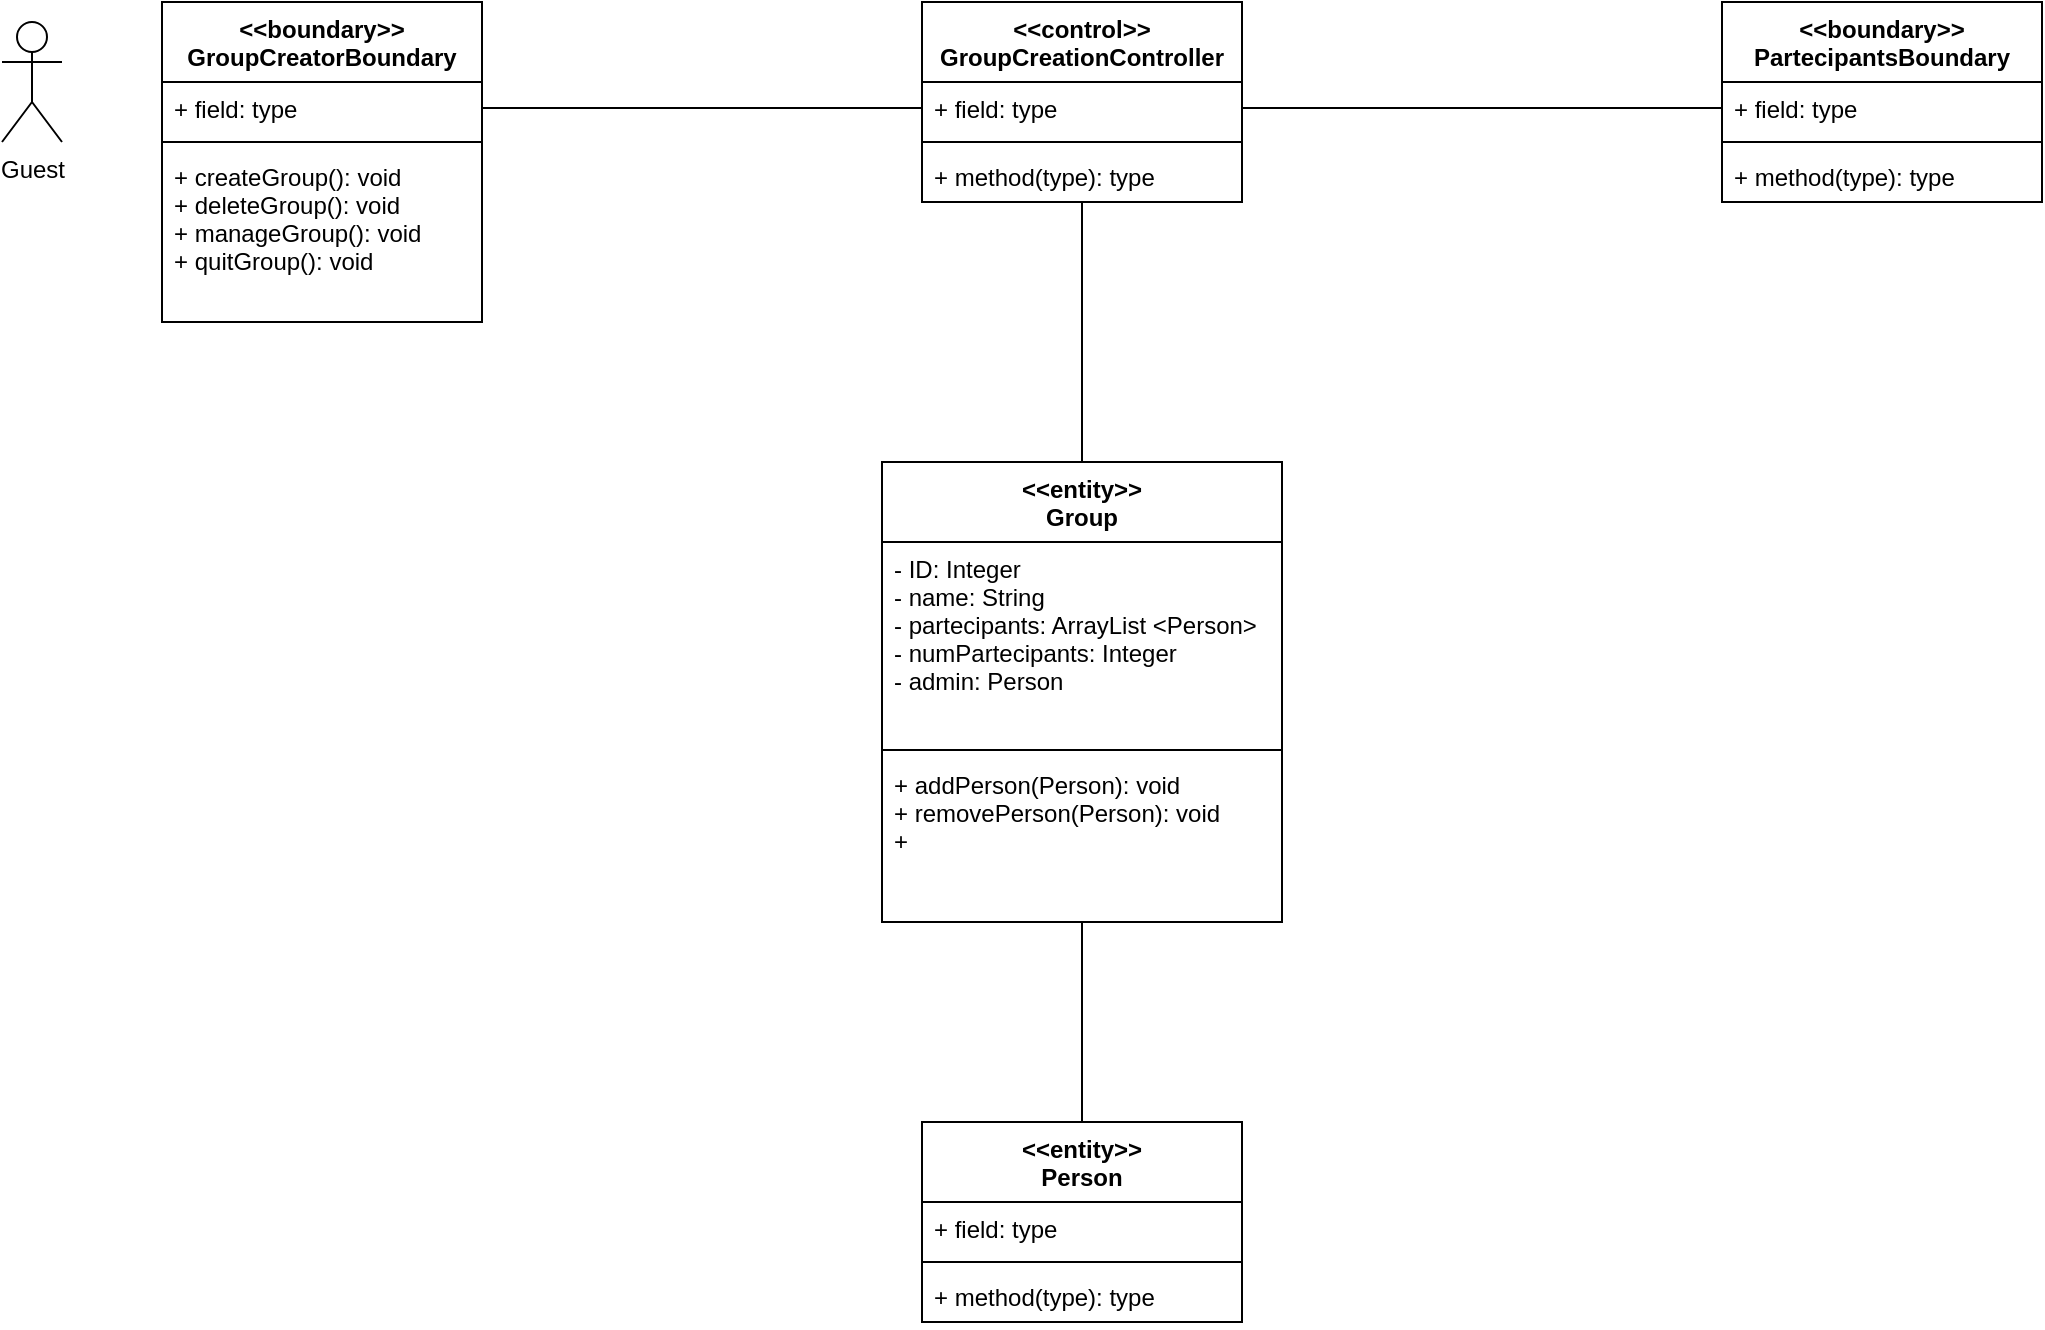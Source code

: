 <mxfile version="14.0.0" type="github">
  <diagram id="Dc7GeFzG-FcH2cuk2T8l" name="Page-1">
    <mxGraphModel dx="1363" dy="761" grid="1" gridSize="10" guides="1" tooltips="1" connect="1" arrows="1" fold="1" page="1" pageScale="1" pageWidth="1169" pageHeight="827" math="0" shadow="0">
      <root>
        <mxCell id="0" />
        <mxCell id="1" parent="0" />
        <mxCell id="vYNlGMxEGL44ToYFTLxL-9" style="edgeStyle=orthogonalEdgeStyle;rounded=0;orthogonalLoop=1;jettySize=auto;html=1;entryX=0.5;entryY=1;entryDx=0;entryDy=0;entryPerimeter=0;endArrow=none;endFill=0;" parent="1" source="VWFVPysKA0NNUxh5vGem-1" target="VWFVPysKA0NNUxh5vGem-8" edge="1">
          <mxGeometry relative="1" as="geometry" />
        </mxCell>
        <mxCell id="VWFVPysKA0NNUxh5vGem-1" value="&lt;&lt;entity&gt;&gt;&#xa;Group" style="swimlane;fontStyle=1;align=center;verticalAlign=top;childLayout=stackLayout;horizontal=1;startSize=40;horizontalStack=0;resizeParent=1;resizeParentMax=0;resizeLast=0;collapsible=1;marginBottom=0;" parent="1" vertex="1">
          <mxGeometry x="480" y="270" width="200" height="230" as="geometry" />
        </mxCell>
        <mxCell id="VWFVPysKA0NNUxh5vGem-2" value="- ID: Integer&#xa;- name: String&#xa;- partecipants: ArrayList &lt;Person&gt;&#xa;- numPartecipants: Integer&#xa;- admin: Person&#xa;" style="text;strokeColor=none;fillColor=none;align=left;verticalAlign=top;spacingLeft=4;spacingRight=4;overflow=hidden;rotatable=0;points=[[0,0.5],[1,0.5]];portConstraint=eastwest;" parent="VWFVPysKA0NNUxh5vGem-1" vertex="1">
          <mxGeometry y="40" width="200" height="100" as="geometry" />
        </mxCell>
        <mxCell id="VWFVPysKA0NNUxh5vGem-3" value="" style="line;strokeWidth=1;fillColor=none;align=left;verticalAlign=middle;spacingTop=-1;spacingLeft=3;spacingRight=3;rotatable=0;labelPosition=right;points=[];portConstraint=eastwest;" parent="VWFVPysKA0NNUxh5vGem-1" vertex="1">
          <mxGeometry y="140" width="200" height="8" as="geometry" />
        </mxCell>
        <mxCell id="VWFVPysKA0NNUxh5vGem-4" value="+ addPerson(Person): void&#xa;+ removePerson(Person): void&#xa;+ " style="text;strokeColor=none;fillColor=none;align=left;verticalAlign=top;spacingLeft=4;spacingRight=4;overflow=hidden;rotatable=0;points=[[0,0.5],[1,0.5]];portConstraint=eastwest;" parent="VWFVPysKA0NNUxh5vGem-1" vertex="1">
          <mxGeometry y="148" width="200" height="82" as="geometry" />
        </mxCell>
        <mxCell id="VWFVPysKA0NNUxh5vGem-5" value="&lt;&lt;control&gt;&gt;&#xa;GroupCreationController" style="swimlane;fontStyle=1;align=center;verticalAlign=top;childLayout=stackLayout;horizontal=1;startSize=40;horizontalStack=0;resizeParent=1;resizeParentMax=0;resizeLast=0;collapsible=1;marginBottom=0;" parent="1" vertex="1">
          <mxGeometry x="500" y="40" width="160" height="100" as="geometry" />
        </mxCell>
        <mxCell id="VWFVPysKA0NNUxh5vGem-6" value="+ field: type" style="text;strokeColor=none;fillColor=none;align=left;verticalAlign=top;spacingLeft=4;spacingRight=4;overflow=hidden;rotatable=0;points=[[0,0.5],[1,0.5]];portConstraint=eastwest;" parent="VWFVPysKA0NNUxh5vGem-5" vertex="1">
          <mxGeometry y="40" width="160" height="26" as="geometry" />
        </mxCell>
        <mxCell id="VWFVPysKA0NNUxh5vGem-7" value="" style="line;strokeWidth=1;fillColor=none;align=left;verticalAlign=middle;spacingTop=-1;spacingLeft=3;spacingRight=3;rotatable=0;labelPosition=right;points=[];portConstraint=eastwest;" parent="VWFVPysKA0NNUxh5vGem-5" vertex="1">
          <mxGeometry y="66" width="160" height="8" as="geometry" />
        </mxCell>
        <mxCell id="VWFVPysKA0NNUxh5vGem-8" value="+ method(type): type" style="text;strokeColor=none;fillColor=none;align=left;verticalAlign=top;spacingLeft=4;spacingRight=4;overflow=hidden;rotatable=0;points=[[0,0.5],[1,0.5]];portConstraint=eastwest;" parent="VWFVPysKA0NNUxh5vGem-5" vertex="1">
          <mxGeometry y="74" width="160" height="26" as="geometry" />
        </mxCell>
        <mxCell id="VWFVPysKA0NNUxh5vGem-9" value="&lt;&lt;boundary&gt;&gt;&#xa;GroupCreatorBoundary" style="swimlane;fontStyle=1;align=center;verticalAlign=top;childLayout=stackLayout;horizontal=1;startSize=40;horizontalStack=0;resizeParent=1;resizeParentMax=0;resizeLast=0;collapsible=1;marginBottom=0;" parent="1" vertex="1">
          <mxGeometry x="120" y="40" width="160" height="160" as="geometry" />
        </mxCell>
        <mxCell id="VWFVPysKA0NNUxh5vGem-10" value="+ field: type" style="text;strokeColor=none;fillColor=none;align=left;verticalAlign=top;spacingLeft=4;spacingRight=4;overflow=hidden;rotatable=0;points=[[0,0.5],[1,0.5]];portConstraint=eastwest;" parent="VWFVPysKA0NNUxh5vGem-9" vertex="1">
          <mxGeometry y="40" width="160" height="26" as="geometry" />
        </mxCell>
        <mxCell id="VWFVPysKA0NNUxh5vGem-11" value="" style="line;strokeWidth=1;fillColor=none;align=left;verticalAlign=middle;spacingTop=-1;spacingLeft=3;spacingRight=3;rotatable=0;labelPosition=right;points=[];portConstraint=eastwest;" parent="VWFVPysKA0NNUxh5vGem-9" vertex="1">
          <mxGeometry y="66" width="160" height="8" as="geometry" />
        </mxCell>
        <mxCell id="VWFVPysKA0NNUxh5vGem-12" value="+ createGroup(): void&#xa;+ deleteGroup(): void&#xa;+ manageGroup(): void&#xa;+ quitGroup(): void" style="text;strokeColor=none;fillColor=none;align=left;verticalAlign=top;spacingLeft=4;spacingRight=4;overflow=hidden;rotatable=0;points=[[0,0.5],[1,0.5]];portConstraint=eastwest;" parent="VWFVPysKA0NNUxh5vGem-9" vertex="1">
          <mxGeometry y="74" width="160" height="86" as="geometry" />
        </mxCell>
        <mxCell id="YK3vZ0_wEmMxeU1HKApD-1" value="Guest" style="shape=umlActor;verticalLabelPosition=bottom;verticalAlign=top;html=1;outlineConnect=0;" parent="1" vertex="1">
          <mxGeometry x="40" y="50" width="30" height="60" as="geometry" />
        </mxCell>
        <mxCell id="HE0R6zeNzFZqXBH_PflV-1" style="edgeStyle=orthogonalEdgeStyle;rounded=0;orthogonalLoop=1;jettySize=auto;html=1;exitX=0.5;exitY=0;exitDx=0;exitDy=0;entryX=0.5;entryY=0.997;entryDx=0;entryDy=0;entryPerimeter=0;endArrow=none;endFill=0;" edge="1" parent="1" source="YK3vZ0_wEmMxeU1HKApD-12" target="VWFVPysKA0NNUxh5vGem-4">
          <mxGeometry relative="1" as="geometry" />
        </mxCell>
        <mxCell id="YK3vZ0_wEmMxeU1HKApD-12" value="&lt;&lt;entity&gt;&gt;&#xa;Person" style="swimlane;fontStyle=1;align=center;verticalAlign=top;childLayout=stackLayout;horizontal=1;startSize=40;horizontalStack=0;resizeParent=1;resizeParentMax=0;resizeLast=0;collapsible=1;marginBottom=0;" parent="1" vertex="1">
          <mxGeometry x="500" y="600" width="160" height="100" as="geometry" />
        </mxCell>
        <mxCell id="YK3vZ0_wEmMxeU1HKApD-13" value="+ field: type" style="text;strokeColor=none;fillColor=none;align=left;verticalAlign=top;spacingLeft=4;spacingRight=4;overflow=hidden;rotatable=0;points=[[0,0.5],[1,0.5]];portConstraint=eastwest;" parent="YK3vZ0_wEmMxeU1HKApD-12" vertex="1">
          <mxGeometry y="40" width="160" height="26" as="geometry" />
        </mxCell>
        <mxCell id="YK3vZ0_wEmMxeU1HKApD-14" value="" style="line;strokeWidth=1;fillColor=none;align=left;verticalAlign=middle;spacingTop=-1;spacingLeft=3;spacingRight=3;rotatable=0;labelPosition=right;points=[];portConstraint=eastwest;" parent="YK3vZ0_wEmMxeU1HKApD-12" vertex="1">
          <mxGeometry y="66" width="160" height="8" as="geometry" />
        </mxCell>
        <mxCell id="YK3vZ0_wEmMxeU1HKApD-15" value="+ method(type): type" style="text;strokeColor=none;fillColor=none;align=left;verticalAlign=top;spacingLeft=4;spacingRight=4;overflow=hidden;rotatable=0;points=[[0,0.5],[1,0.5]];portConstraint=eastwest;" parent="YK3vZ0_wEmMxeU1HKApD-12" vertex="1">
          <mxGeometry y="74" width="160" height="26" as="geometry" />
        </mxCell>
        <mxCell id="YK3vZ0_wEmMxeU1HKApD-20" style="edgeStyle=orthogonalEdgeStyle;rounded=0;orthogonalLoop=1;jettySize=auto;html=1;exitX=1;exitY=0.5;exitDx=0;exitDy=0;entryX=0;entryY=0.5;entryDx=0;entryDy=0;endArrow=none;endFill=0;" parent="1" source="VWFVPysKA0NNUxh5vGem-10" target="VWFVPysKA0NNUxh5vGem-6" edge="1">
          <mxGeometry relative="1" as="geometry" />
        </mxCell>
        <mxCell id="vYNlGMxEGL44ToYFTLxL-1" value="&lt;&lt;boundary&gt;&gt;&#xa;PartecipantsBoundary" style="swimlane;fontStyle=1;align=center;verticalAlign=top;childLayout=stackLayout;horizontal=1;startSize=40;horizontalStack=0;resizeParent=1;resizeParentMax=0;resizeLast=0;collapsible=1;marginBottom=0;" parent="1" vertex="1">
          <mxGeometry x="900" y="40" width="160" height="100" as="geometry" />
        </mxCell>
        <mxCell id="vYNlGMxEGL44ToYFTLxL-2" value="+ field: type" style="text;strokeColor=none;fillColor=none;align=left;verticalAlign=top;spacingLeft=4;spacingRight=4;overflow=hidden;rotatable=0;points=[[0,0.5],[1,0.5]];portConstraint=eastwest;" parent="vYNlGMxEGL44ToYFTLxL-1" vertex="1">
          <mxGeometry y="40" width="160" height="26" as="geometry" />
        </mxCell>
        <mxCell id="vYNlGMxEGL44ToYFTLxL-3" value="" style="line;strokeWidth=1;fillColor=none;align=left;verticalAlign=middle;spacingTop=-1;spacingLeft=3;spacingRight=3;rotatable=0;labelPosition=right;points=[];portConstraint=eastwest;" parent="vYNlGMxEGL44ToYFTLxL-1" vertex="1">
          <mxGeometry y="66" width="160" height="8" as="geometry" />
        </mxCell>
        <mxCell id="vYNlGMxEGL44ToYFTLxL-4" value="+ method(type): type" style="text;strokeColor=none;fillColor=none;align=left;verticalAlign=top;spacingLeft=4;spacingRight=4;overflow=hidden;rotatable=0;points=[[0,0.5],[1,0.5]];portConstraint=eastwest;" parent="vYNlGMxEGL44ToYFTLxL-1" vertex="1">
          <mxGeometry y="74" width="160" height="26" as="geometry" />
        </mxCell>
        <mxCell id="vYNlGMxEGL44ToYFTLxL-5" style="edgeStyle=orthogonalEdgeStyle;rounded=0;orthogonalLoop=1;jettySize=auto;html=1;entryX=0;entryY=0.5;entryDx=0;entryDy=0;endArrow=none;endFill=0;" parent="1" source="VWFVPysKA0NNUxh5vGem-6" target="vYNlGMxEGL44ToYFTLxL-2" edge="1">
          <mxGeometry relative="1" as="geometry" />
        </mxCell>
      </root>
    </mxGraphModel>
  </diagram>
</mxfile>
